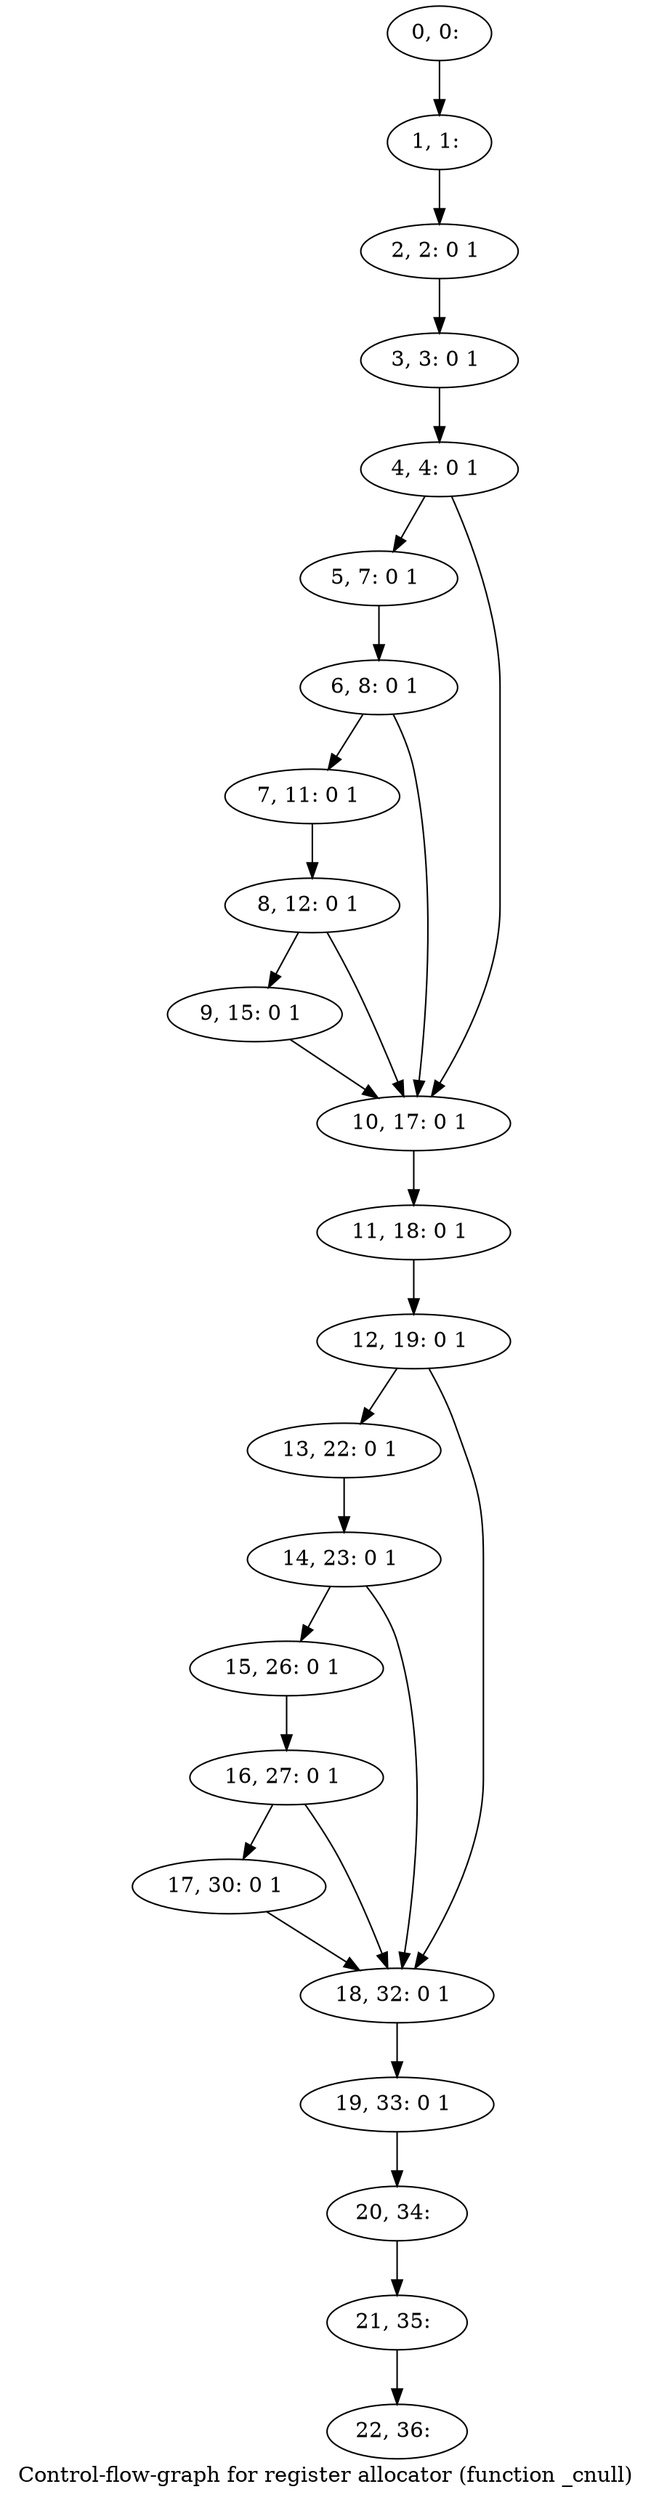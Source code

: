 digraph G {
graph [label="Control-flow-graph for register allocator (function _cnull)"]
0[label="0, 0: "];
1[label="1, 1: "];
2[label="2, 2: 0 1 "];
3[label="3, 3: 0 1 "];
4[label="4, 4: 0 1 "];
5[label="5, 7: 0 1 "];
6[label="6, 8: 0 1 "];
7[label="7, 11: 0 1 "];
8[label="8, 12: 0 1 "];
9[label="9, 15: 0 1 "];
10[label="10, 17: 0 1 "];
11[label="11, 18: 0 1 "];
12[label="12, 19: 0 1 "];
13[label="13, 22: 0 1 "];
14[label="14, 23: 0 1 "];
15[label="15, 26: 0 1 "];
16[label="16, 27: 0 1 "];
17[label="17, 30: 0 1 "];
18[label="18, 32: 0 1 "];
19[label="19, 33: 0 1 "];
20[label="20, 34: "];
21[label="21, 35: "];
22[label="22, 36: "];
0->1 ;
1->2 ;
2->3 ;
3->4 ;
4->5 ;
4->10 ;
5->6 ;
6->7 ;
6->10 ;
7->8 ;
8->9 ;
8->10 ;
9->10 ;
10->11 ;
11->12 ;
12->13 ;
12->18 ;
13->14 ;
14->15 ;
14->18 ;
15->16 ;
16->17 ;
16->18 ;
17->18 ;
18->19 ;
19->20 ;
20->21 ;
21->22 ;
}
